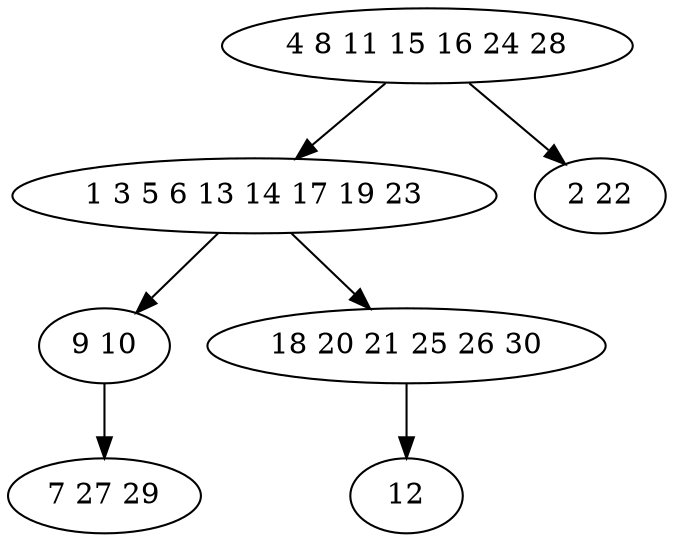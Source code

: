 digraph true_tree {
	"0" -> "1"
	"1" -> "2"
	"1" -> "3"
	"3" -> "4"
	"2" -> "5"
	"0" -> "6"
	"0" [label="4 8 11 15 16 24 28"];
	"1" [label="1 3 5 6 13 14 17 19 23"];
	"2" [label="9 10"];
	"3" [label="18 20 21 25 26 30"];
	"4" [label="12"];
	"5" [label="7 27 29"];
	"6" [label="2 22"];
}
